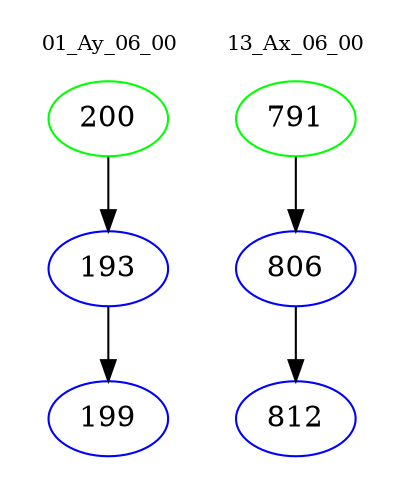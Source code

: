 digraph{
subgraph cluster_0 {
color = white
label = "01_Ay_06_00";
fontsize=10;
T0_200 [label="200", color="green"]
T0_200 -> T0_193 [color="black"]
T0_193 [label="193", color="blue"]
T0_193 -> T0_199 [color="black"]
T0_199 [label="199", color="blue"]
}
subgraph cluster_1 {
color = white
label = "13_Ax_06_00";
fontsize=10;
T1_791 [label="791", color="green"]
T1_791 -> T1_806 [color="black"]
T1_806 [label="806", color="blue"]
T1_806 -> T1_812 [color="black"]
T1_812 [label="812", color="blue"]
}
}
